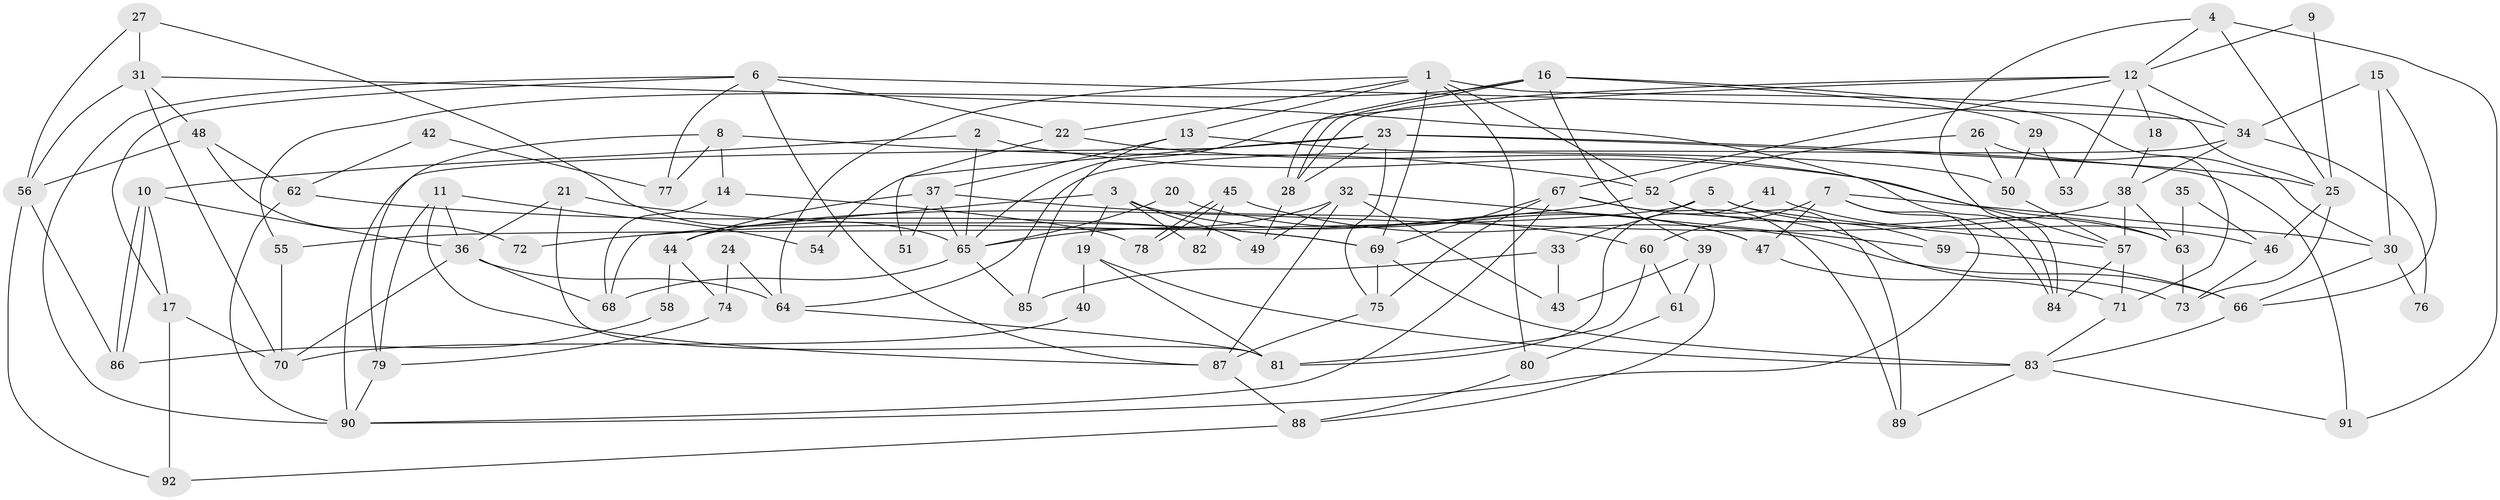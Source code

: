 // coarse degree distribution, {9: 0.06896551724137931, 5: 0.10344827586206896, 8: 0.06896551724137931, 4: 0.1896551724137931, 7: 0.1206896551724138, 6: 0.10344827586206896, 2: 0.13793103448275862, 3: 0.1896551724137931, 10: 0.017241379310344827}
// Generated by graph-tools (version 1.1) at 2025/52/02/27/25 19:52:05]
// undirected, 92 vertices, 184 edges
graph export_dot {
graph [start="1"]
  node [color=gray90,style=filled];
  1;
  2;
  3;
  4;
  5;
  6;
  7;
  8;
  9;
  10;
  11;
  12;
  13;
  14;
  15;
  16;
  17;
  18;
  19;
  20;
  21;
  22;
  23;
  24;
  25;
  26;
  27;
  28;
  29;
  30;
  31;
  32;
  33;
  34;
  35;
  36;
  37;
  38;
  39;
  40;
  41;
  42;
  43;
  44;
  45;
  46;
  47;
  48;
  49;
  50;
  51;
  52;
  53;
  54;
  55;
  56;
  57;
  58;
  59;
  60;
  61;
  62;
  63;
  64;
  65;
  66;
  67;
  68;
  69;
  70;
  71;
  72;
  73;
  74;
  75;
  76;
  77;
  78;
  79;
  80;
  81;
  82;
  83;
  84;
  85;
  86;
  87;
  88;
  89;
  90;
  91;
  92;
  1 -- 52;
  1 -- 64;
  1 -- 13;
  1 -- 22;
  1 -- 25;
  1 -- 69;
  1 -- 80;
  2 -- 63;
  2 -- 65;
  2 -- 10;
  3 -- 68;
  3 -- 47;
  3 -- 19;
  3 -- 49;
  3 -- 82;
  4 -- 25;
  4 -- 12;
  4 -- 84;
  4 -- 91;
  5 -- 57;
  5 -- 63;
  5 -- 33;
  5 -- 55;
  6 -- 34;
  6 -- 87;
  6 -- 17;
  6 -- 22;
  6 -- 77;
  6 -- 90;
  7 -- 90;
  7 -- 84;
  7 -- 30;
  7 -- 47;
  7 -- 60;
  8 -- 79;
  8 -- 52;
  8 -- 14;
  8 -- 77;
  9 -- 25;
  9 -- 12;
  10 -- 86;
  10 -- 86;
  10 -- 17;
  10 -- 36;
  11 -- 36;
  11 -- 87;
  11 -- 54;
  11 -- 79;
  12 -- 34;
  12 -- 28;
  12 -- 18;
  12 -- 53;
  12 -- 65;
  12 -- 67;
  13 -- 85;
  13 -- 37;
  13 -- 50;
  14 -- 68;
  14 -- 78;
  15 -- 66;
  15 -- 30;
  15 -- 34;
  16 -- 55;
  16 -- 28;
  16 -- 28;
  16 -- 29;
  16 -- 39;
  16 -- 71;
  17 -- 70;
  17 -- 92;
  18 -- 38;
  19 -- 83;
  19 -- 40;
  19 -- 81;
  20 -- 47;
  20 -- 65;
  21 -- 36;
  21 -- 69;
  21 -- 81;
  22 -- 51;
  22 -- 57;
  23 -- 90;
  23 -- 91;
  23 -- 25;
  23 -- 28;
  23 -- 54;
  23 -- 75;
  24 -- 74;
  24 -- 64;
  25 -- 46;
  25 -- 73;
  26 -- 30;
  26 -- 50;
  26 -- 52;
  27 -- 65;
  27 -- 56;
  27 -- 31;
  28 -- 49;
  29 -- 50;
  29 -- 53;
  30 -- 66;
  30 -- 76;
  31 -- 48;
  31 -- 56;
  31 -- 70;
  31 -- 84;
  32 -- 65;
  32 -- 49;
  32 -- 43;
  32 -- 59;
  32 -- 87;
  33 -- 43;
  33 -- 85;
  34 -- 64;
  34 -- 38;
  34 -- 76;
  35 -- 63;
  35 -- 46;
  36 -- 70;
  36 -- 64;
  36 -- 68;
  37 -- 60;
  37 -- 44;
  37 -- 51;
  37 -- 65;
  38 -- 57;
  38 -- 44;
  38 -- 63;
  39 -- 88;
  39 -- 43;
  39 -- 61;
  40 -- 70;
  41 -- 46;
  41 -- 81;
  42 -- 62;
  42 -- 77;
  44 -- 58;
  44 -- 74;
  45 -- 66;
  45 -- 78;
  45 -- 78;
  45 -- 82;
  46 -- 73;
  47 -- 71;
  48 -- 56;
  48 -- 62;
  48 -- 72;
  50 -- 57;
  52 -- 89;
  52 -- 59;
  52 -- 72;
  55 -- 70;
  56 -- 92;
  56 -- 86;
  57 -- 84;
  57 -- 71;
  58 -- 86;
  59 -- 66;
  60 -- 81;
  60 -- 61;
  61 -- 80;
  62 -- 90;
  62 -- 69;
  63 -- 73;
  64 -- 81;
  65 -- 68;
  65 -- 85;
  66 -- 83;
  67 -- 69;
  67 -- 73;
  67 -- 75;
  67 -- 89;
  67 -- 90;
  69 -- 75;
  69 -- 83;
  71 -- 83;
  74 -- 79;
  75 -- 87;
  79 -- 90;
  80 -- 88;
  83 -- 89;
  83 -- 91;
  87 -- 88;
  88 -- 92;
}

